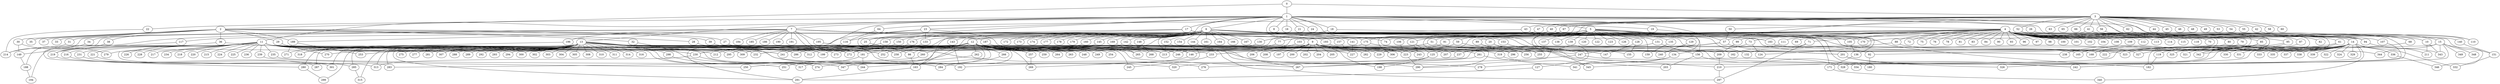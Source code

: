 
graph graphname {
    0 -- 1
0 -- 2
0 -- 3
1 -- 4
1 -- 5
1 -- 6
1 -- 7
1 -- 8
1 -- 9
1 -- 10
1 -- 11
1 -- 12
1 -- 13
1 -- 14
1 -- 15
1 -- 16
1 -- 17
1 -- 18
1 -- 19
1 -- 20
1 -- 21
1 -- 22
1 -- 23
1 -- 24
1 -- 25
1 -- 26
1 -- 295
1 -- 57
2 -- 32
2 -- 34
2 -- 35
2 -- 36
2 -- 37
2 -- 38
2 -- 33
2 -- 39
2 -- 27
2 -- 28
2 -- 29
2 -- 30
2 -- 31
2 -- 189
3 -- 40
3 -- 41
3 -- 42
3 -- 43
3 -- 44
3 -- 45
3 -- 46
3 -- 47
3 -- 48
3 -- 49
3 -- 50
3 -- 51
3 -- 52
3 -- 53
3 -- 54
3 -- 55
3 -- 56
3 -- 57
3 -- 58
3 -- 59
3 -- 60
3 -- 61
3 -- 62
3 -- 63
3 -- 64
3 -- 65
3 -- 66
3 -- 67
3 -- 68
4 -- 69
4 -- 70
4 -- 71
4 -- 72
4 -- 73
4 -- 74
4 -- 75
4 -- 76
4 -- 77
4 -- 78
4 -- 79
4 -- 80
4 -- 81
4 -- 82
4 -- 83
4 -- 84
4 -- 85
4 -- 86
4 -- 87
4 -- 88
4 -- 89
4 -- 90
4 -- 91
4 -- 92
4 -- 93
4 -- 94
4 -- 95
4 -- 96
4 -- 97
4 -- 98
4 -- 99
4 -- 100
4 -- 101
4 -- 102
4 -- 103
4 -- 104
4 -- 105
4 -- 106
4 -- 107
4 -- 108
4 -- 109
4 -- 110
4 -- 111
4 -- 112
4 -- 113
4 -- 114
4 -- 115
4 -- 116
4 -- 117
4 -- 118
4 -- 119
5 -- 128
5 -- 130
5 -- 131
5 -- 132
5 -- 133
5 -- 134
5 -- 129
5 -- 136
5 -- 137
5 -- 138
5 -- 139
5 -- 140
5 -- 135
5 -- 120
5 -- 121
5 -- 122
5 -- 123
5 -- 124
5 -- 125
5 -- 126
5 -- 127
5 -- 146
6 -- 141
6 -- 142
6 -- 143
6 -- 144
6 -- 145
6 -- 146
6 -- 147
6 -- 148
6 -- 149
6 -- 150
6 -- 151
6 -- 152
6 -- 153
6 -- 154
6 -- 155
6 -- 156
6 -- 157
6 -- 158
6 -- 159
6 -- 160
6 -- 161
6 -- 162
6 -- 163
6 -- 164
6 -- 165
6 -- 166
6 -- 167
6 -- 168
6 -- 169
6 -- 170
6 -- 171
6 -- 172
6 -- 173
6 -- 174
6 -- 175
6 -- 176
6 -- 177
6 -- 178
6 -- 179
6 -- 180
6 -- 94
7 -- 192
7 -- 194
7 -- 195
7 -- 196
7 -- 193
7 -- 181
7 -- 182
7 -- 183
7 -- 184
7 -- 185
7 -- 186
7 -- 187
7 -- 188
7 -- 189
7 -- 190
7 -- 191
9 -- 197
9 -- 198
9 -- 199
9 -- 200
9 -- 201
9 -- 202
9 -- 203
9 -- 204
9 -- 205
9 -- 206
9 -- 207
9 -- 208
9 -- 209
9 -- 210
10 -- 211
10 -- 343
11 -- 212
11 -- 213
11 -- 214
11 -- 215
11 -- 216
11 -- 217
11 -- 218
11 -- 219
11 -- 220
11 -- 221
11 -- 222
11 -- 223
11 -- 224
11 -- 225
11 -- 226
11 -- 227
11 -- 228
11 -- 229
11 -- 230
11 -- 231
11 -- 232
11 -- 233
11 -- 234
11 -- 235
11 -- 236
11 -- 237
11 -- 238
11 -- 239
11 -- 240
11 -- 241
11 -- 242
12 -- 256
12 -- 258
12 -- 259
12 -- 260
12 -- 261
12 -- 262
12 -- 257
12 -- 264
12 -- 265
12 -- 266
12 -- 267
12 -- 268
12 -- 269
12 -- 270
12 -- 263
12 -- 243
12 -- 244
12 -- 245
12 -- 246
12 -- 247
12 -- 248
12 -- 249
12 -- 250
12 -- 251
12 -- 252
12 -- 253
12 -- 254
12 -- 255
12 -- 347
12 -- 284
13 -- 271
13 -- 272
13 -- 273
13 -- 274
13 -- 275
13 -- 276
13 -- 277
13 -- 278
13 -- 279
13 -- 280
13 -- 281
13 -- 282
13 -- 283
13 -- 284
13 -- 285
13 -- 286
13 -- 287
13 -- 288
13 -- 289
13 -- 290
13 -- 291
13 -- 292
13 -- 293
13 -- 294
13 -- 295
13 -- 296
13 -- 297
13 -- 298
13 -- 299
13 -- 300
13 -- 301
13 -- 302
13 -- 303
13 -- 304
13 -- 305
13 -- 306
13 -- 307
13 -- 308
13 -- 309
13 -- 310
13 -- 311
13 -- 312
13 -- 313
13 -- 314
13 -- 315
13 -- 316
13 -- 317
13 -- 318
13 -- 319
13 -- 320
14 -- 321
14 -- 322
14 -- 323
14 -- 324
14 -- 325
14 -- 326
14 -- 327
14 -- 328
14 -- 329
14 -- 330
14 -- 331
14 -- 332
14 -- 333
14 -- 334
14 -- 335
14 -- 336
14 -- 337
14 -- 338
14 -- 339
14 -- 340
14 -- 341
14 -- 342
15 -- 343
15 -- 344
15 -- 345
15 -- 346
15 -- 347
15 -- 348
15 -- 349
17 -- 74
17 -- 25
17 -- 309
17 -- 327
18 -- 312
18 -- 105
19 -- 240
20 -- 255
20 -- 345
22 -- 214
23 -- 258
23 -- 291
23 -- 133
23 -- 246
25 -- 86
26 -- 325
27 -- 252
27 -- 223
28 -- 284
29 -- 270
30 -- 149
30 -- 279
31 -- 214
32 -- 347
34 -- 313
36 -- 283
36 -- 307
38 -- 219
39 -- 272
40 -- 306
40 -- 175
40 -- 94
41 -- 242
41 -- 238
41 -- 170
42 -- 110
43 -- 105
43 -- 163
47 -- 213
50 -- 57
51 -- 344
51 -- 272
52 -- 210
52 -- 82
56 -- 168
57 -- 92
57 -- 247
57 -- 237
59 -- 223
59 -- 296
61 -- 222
61 -- 321
62 -- 68
64 -- 116
67 -- 290
68 -- 342
71 -- 297
71 -- 132
73 -- 124
73 -- 134
77 -- 246
79 -- 168
80 -- 238
85 -- 165
85 -- 342
86 -- 163
87 -- 119
88 -- 237
88 -- 343
89 -- 290
89 -- 256
91 -- 229
92 -- 180
94 -- 211
95 -- 182
95 -- 119
99 -- 209
103 -- 233
105 -- 136
106 -- 223
107 -- 242
111 -- 162
116 -- 230
117 -- 219
119 -- 182
121 -- 125
121 -- 243
125 -- 198
125 -- 320
127 -- 291
128 -- 147
128 -- 155
129 -- 240
130 -- 273
131 -- 207
131 -- 156
133 -- 181
134 -- 278
134 -- 341
135 -- 159
136 -- 171
140 -- 151
141 -- 227
142 -- 286
142 -- 146
143 -- 192
144 -- 267
145 -- 241
146 -- 192
148 -- 268
149 -- 188
150 -- 212
151 -- 332
152 -- 269
152 -- 213
153 -- 247
156 -- 203
156 -- 334
157 -- 227
158 -- 230
160 -- 232
163 -- 291
169 -- 265
171 -- 340
175 -- 282
175 -- 307
175 -- 201
176 -- 272
181 -- 317
181 -- 244
183 -- 323
187 -- 213
188 -- 194
189 -- 271
189 -- 253
193 -- 223
195 -- 258
196 -- 318
196 -- 199
201 -- 242
201 -- 326
209 -- 210
210 -- 297
216 -- 287
219 -- 280
221 -- 285
223 -- 290
230 -- 244
230 -- 313
231 -- 301
233 -- 245
235 -- 251
237 -- 276
239 -- 250
247 -- 328
247 -- 267
257 -- 269
260 -- 283
261 -- 267
261 -- 341
262 -- 274
266 -- 284
280 -- 299
285 -- 315
298 -- 347
319 -- 345
336 -- 346

}
